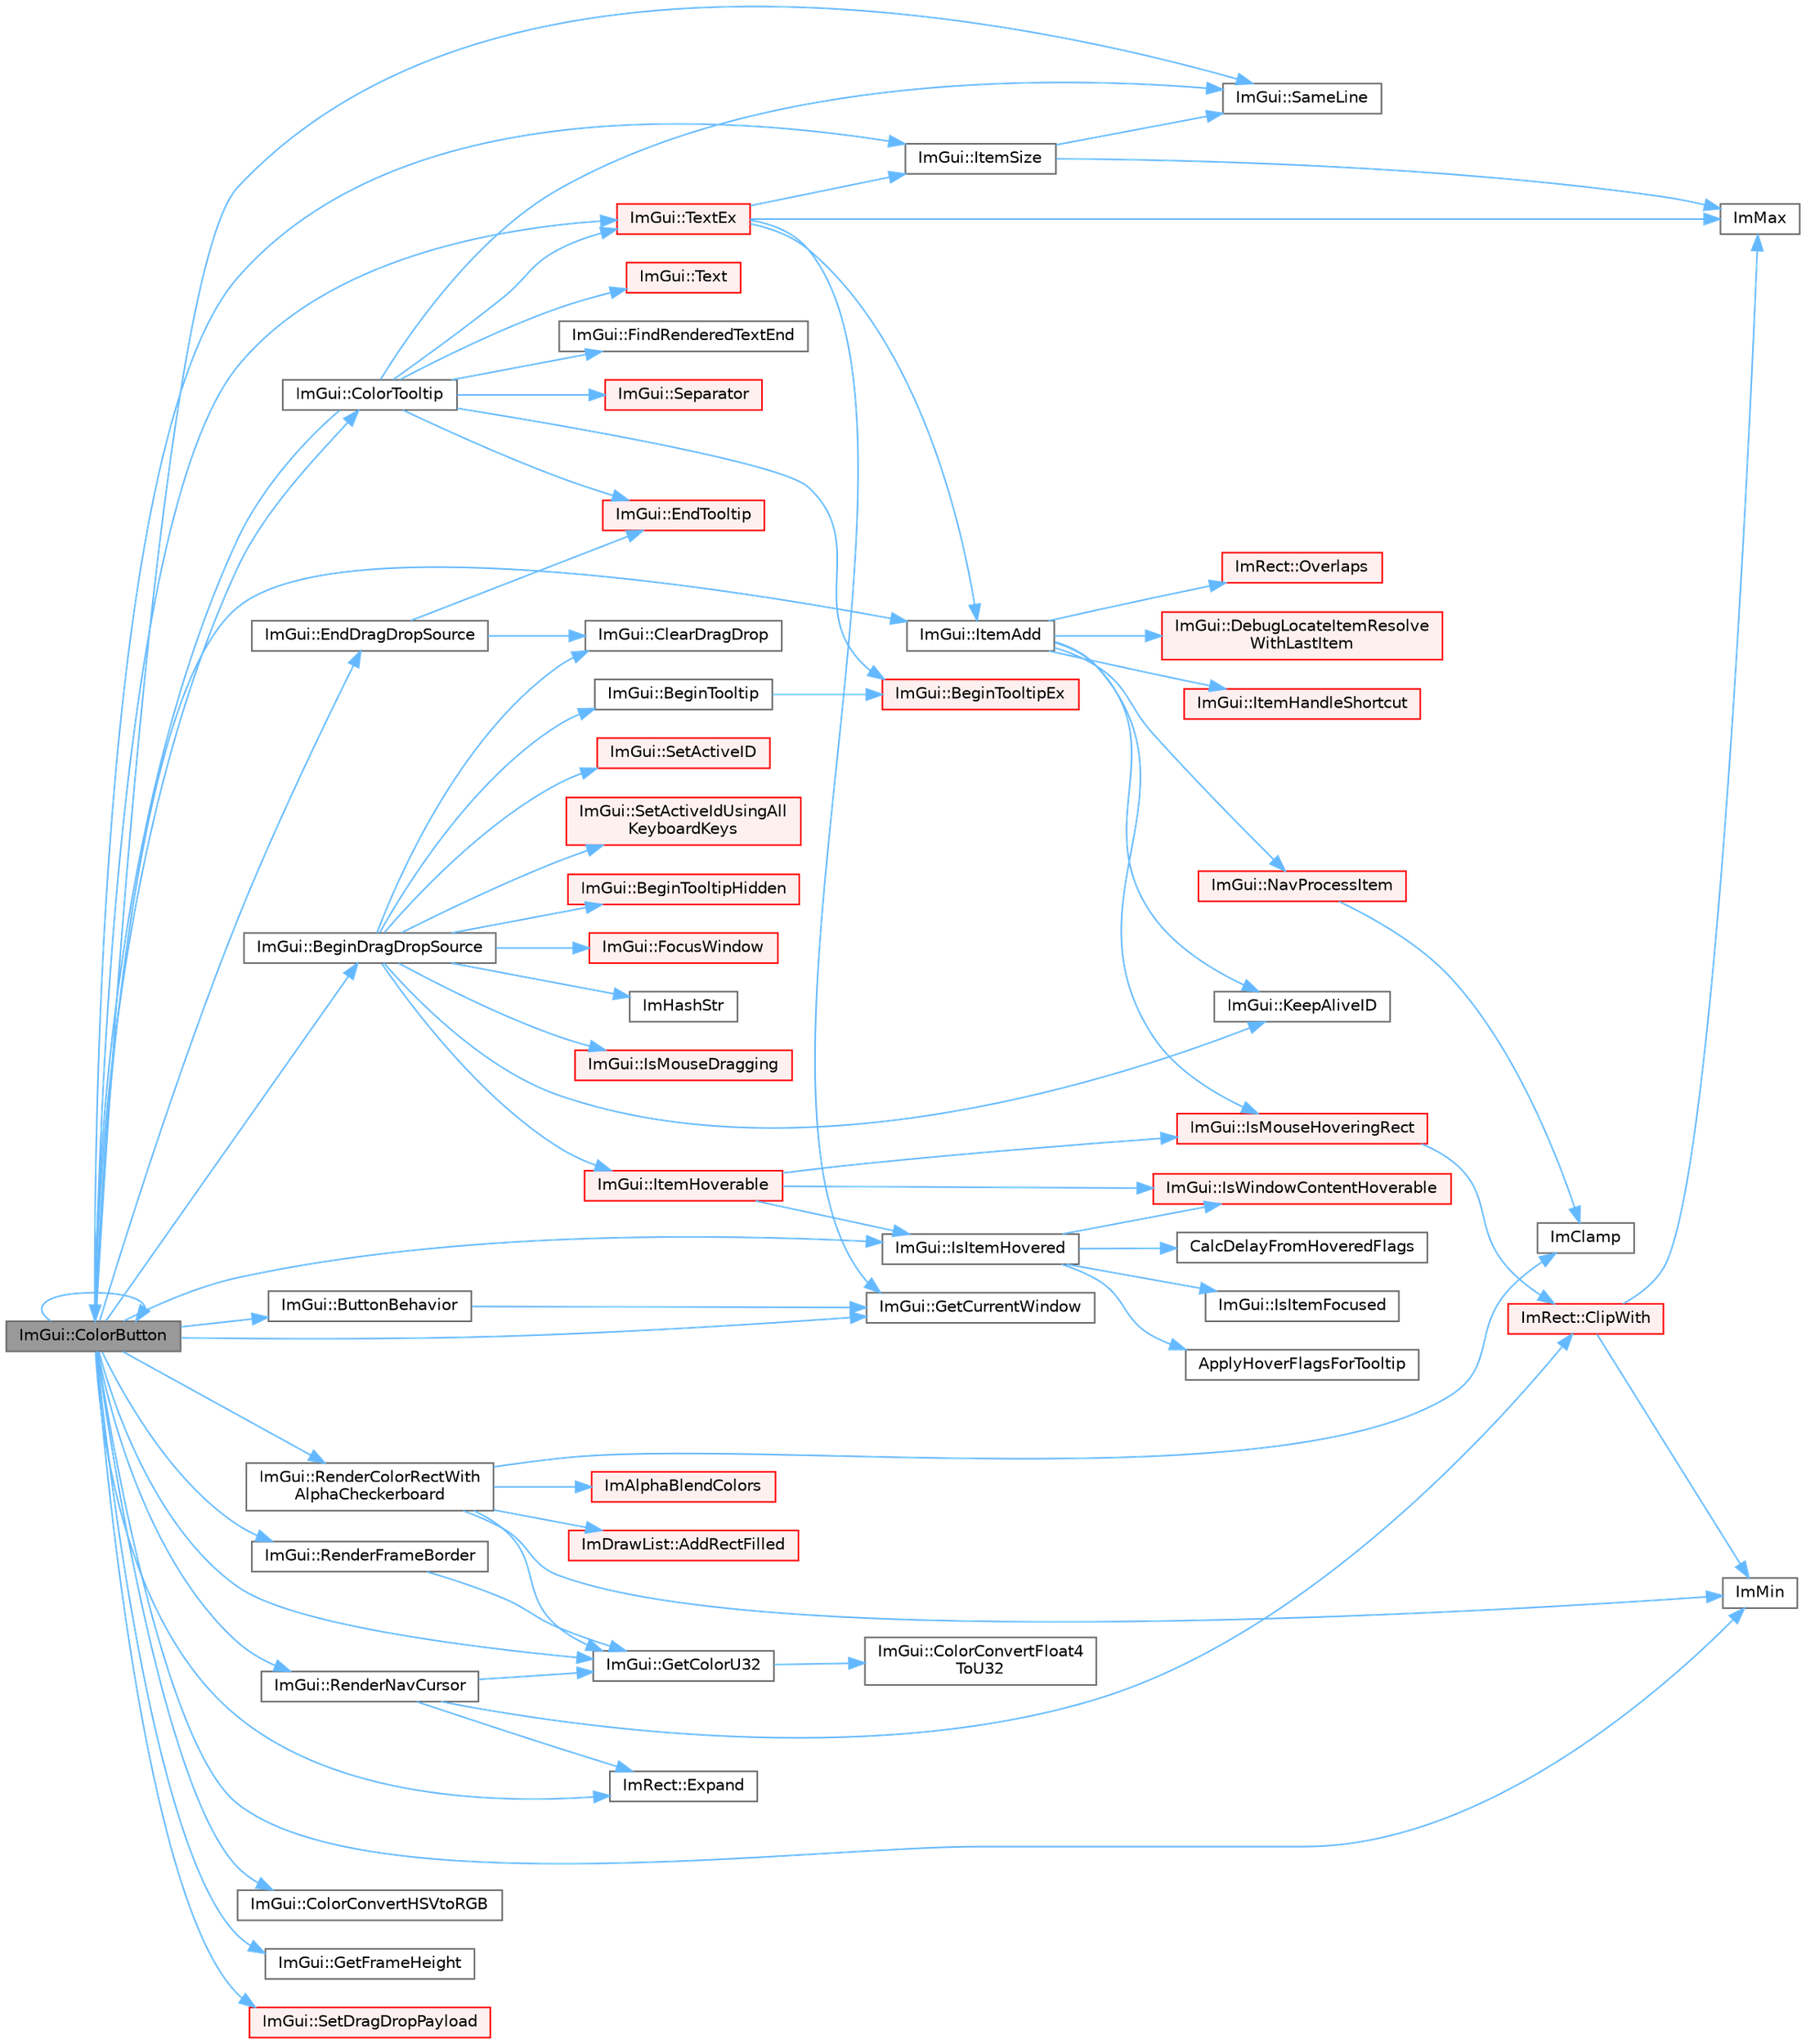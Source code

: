 digraph "ImGui::ColorButton"
{
 // LATEX_PDF_SIZE
  bgcolor="transparent";
  edge [fontname=Helvetica,fontsize=10,labelfontname=Helvetica,labelfontsize=10];
  node [fontname=Helvetica,fontsize=10,shape=box,height=0.2,width=0.4];
  rankdir="LR";
  Node1 [id="Node000001",label="ImGui::ColorButton",height=0.2,width=0.4,color="gray40", fillcolor="grey60", style="filled", fontcolor="black",tooltip=" "];
  Node1 -> Node2 [id="edge1_Node000001_Node000002",color="steelblue1",style="solid",tooltip=" "];
  Node2 [id="Node000002",label="ImGui::BeginDragDropSource",height=0.2,width=0.4,color="grey40", fillcolor="white", style="filled",URL="$namespace_im_gui.html#ac2609b0f034d3bcd8d70d26df8694eaa",tooltip=" "];
  Node2 -> Node3 [id="edge2_Node000002_Node000003",color="steelblue1",style="solid",tooltip=" "];
  Node3 [id="Node000003",label="ImGui::BeginTooltip",height=0.2,width=0.4,color="grey40", fillcolor="white", style="filled",URL="$namespace_im_gui.html#a0609fbb218702a720c383c87d0c545a2",tooltip=" "];
  Node3 -> Node4 [id="edge3_Node000003_Node000004",color="steelblue1",style="solid",tooltip=" "];
  Node4 [id="Node000004",label="ImGui::BeginTooltipEx",height=0.2,width=0.4,color="red", fillcolor="#FFF0F0", style="filled",URL="$namespace_im_gui.html#a18b17a0b20c3f2a16068b84210cfded4",tooltip=" "];
  Node2 -> Node514 [id="edge4_Node000002_Node000514",color="steelblue1",style="solid",tooltip=" "];
  Node514 [id="Node000514",label="ImGui::BeginTooltipHidden",height=0.2,width=0.4,color="red", fillcolor="#FFF0F0", style="filled",URL="$namespace_im_gui.html#a2c44a13b5e210dbfc7de98024c25db8e",tooltip=" "];
  Node2 -> Node25 [id="edge5_Node000002_Node000025",color="steelblue1",style="solid",tooltip=" "];
  Node25 [id="Node000025",label="ImGui::ClearDragDrop",height=0.2,width=0.4,color="grey40", fillcolor="white", style="filled",URL="$namespace_im_gui.html#adae8f94649956a2a717c00dbf81a5df9",tooltip=" "];
  Node2 -> Node134 [id="edge6_Node000002_Node000134",color="steelblue1",style="solid",tooltip=" "];
  Node134 [id="Node000134",label="ImGui::FocusWindow",height=0.2,width=0.4,color="red", fillcolor="#FFF0F0", style="filled",URL="$namespace_im_gui.html#a27aa6f2f3aa11778c6d023b1b223f262",tooltip=" "];
  Node2 -> Node232 [id="edge7_Node000002_Node000232",color="steelblue1",style="solid",tooltip=" "];
  Node232 [id="Node000232",label="ImHashStr",height=0.2,width=0.4,color="grey40", fillcolor="white", style="filled",URL="$imgui_8cpp.html#ab6659b5d67f7a3369e099ce890e12223",tooltip=" "];
  Node2 -> Node477 [id="edge8_Node000002_Node000477",color="steelblue1",style="solid",tooltip=" "];
  Node477 [id="Node000477",label="ImGui::IsMouseDragging",height=0.2,width=0.4,color="red", fillcolor="#FFF0F0", style="filled",URL="$namespace_im_gui.html#a0fc57160c83b9f2707fa762f8ac2f8ba",tooltip=" "];
  Node2 -> Node315 [id="edge9_Node000002_Node000315",color="steelblue1",style="solid",tooltip=" "];
  Node315 [id="Node000315",label="ImGui::ItemHoverable",height=0.2,width=0.4,color="red", fillcolor="#FFF0F0", style="filled",URL="$namespace_im_gui.html#a1d7304e335dbe35c4d97b67854111ed2",tooltip=" "];
  Node315 -> Node269 [id="edge10_Node000315_Node000269",color="steelblue1",style="solid",tooltip=" "];
  Node269 [id="Node000269",label="ImGui::IsItemHovered",height=0.2,width=0.4,color="grey40", fillcolor="white", style="filled",URL="$namespace_im_gui.html#ac9a400eff3a9561d95e80486c52a660b",tooltip=" "];
  Node269 -> Node180 [id="edge11_Node000269_Node000180",color="steelblue1",style="solid",tooltip=" "];
  Node180 [id="Node000180",label="ApplyHoverFlagsForTooltip",height=0.2,width=0.4,color="grey40", fillcolor="white", style="filled",URL="$imgui_8cpp.html#a989cfbd85e6f3d725efd883c4275872e",tooltip=" "];
  Node269 -> Node270 [id="edge12_Node000269_Node000270",color="steelblue1",style="solid",tooltip=" "];
  Node270 [id="Node000270",label="CalcDelayFromHoveredFlags",height=0.2,width=0.4,color="grey40", fillcolor="white", style="filled",URL="$imgui_8cpp.html#a486a2f0ac6b8bc3c18f14d08b3c808d6",tooltip=" "];
  Node269 -> Node271 [id="edge13_Node000269_Node000271",color="steelblue1",style="solid",tooltip=" "];
  Node271 [id="Node000271",label="ImGui::IsItemFocused",height=0.2,width=0.4,color="grey40", fillcolor="white", style="filled",URL="$namespace_im_gui.html#add3290865a67327258c3a32b695adb28",tooltip=" "];
  Node269 -> Node183 [id="edge14_Node000269_Node000183",color="steelblue1",style="solid",tooltip=" "];
  Node183 [id="Node000183",label="ImGui::IsWindowContentHoverable",height=0.2,width=0.4,color="red", fillcolor="#FFF0F0", style="filled",URL="$namespace_im_gui.html#ab3095c274afa3c3d73e1d5cae190f469",tooltip=" "];
  Node315 -> Node76 [id="edge15_Node000315_Node000076",color="steelblue1",style="solid",tooltip=" "];
  Node76 [id="Node000076",label="ImGui::IsMouseHoveringRect",height=0.2,width=0.4,color="red", fillcolor="#FFF0F0", style="filled",URL="$namespace_im_gui.html#ae0b8ea0e06c457316d6aed6c5b2a1c25",tooltip=" "];
  Node76 -> Node77 [id="edge16_Node000076_Node000077",color="steelblue1",style="solid",tooltip=" "];
  Node77 [id="Node000077",label="ImRect::ClipWith",height=0.2,width=0.4,color="red", fillcolor="#FFF0F0", style="filled",URL="$struct_im_rect.html#ac02d5cf6ce0358aea9ed9df43d368f3f",tooltip=" "];
  Node77 -> Node8 [id="edge17_Node000077_Node000008",color="steelblue1",style="solid",tooltip=" "];
  Node8 [id="Node000008",label="ImMax",height=0.2,width=0.4,color="grey40", fillcolor="white", style="filled",URL="$imgui__internal_8h.html#a7667efd95147d0422f140917c71a9226",tooltip=" "];
  Node77 -> Node9 [id="edge18_Node000077_Node000009",color="steelblue1",style="solid",tooltip=" "];
  Node9 [id="Node000009",label="ImMin",height=0.2,width=0.4,color="grey40", fillcolor="white", style="filled",URL="$imgui__internal_8h.html#a7f9d7828066a9d61b5630adcdf4655d3",tooltip=" "];
  Node315 -> Node183 [id="edge19_Node000315_Node000183",color="steelblue1",style="solid",tooltip=" "];
  Node2 -> Node82 [id="edge20_Node000002_Node000082",color="steelblue1",style="solid",tooltip=" "];
  Node82 [id="Node000082",label="ImGui::KeepAliveID",height=0.2,width=0.4,color="grey40", fillcolor="white", style="filled",URL="$namespace_im_gui.html#a85a245c78a9f7c351636bdad6e60c488",tooltip=" "];
  Node2 -> Node140 [id="edge21_Node000002_Node000140",color="steelblue1",style="solid",tooltip=" "];
  Node140 [id="Node000140",label="ImGui::SetActiveID",height=0.2,width=0.4,color="red", fillcolor="#FFF0F0", style="filled",URL="$namespace_im_gui.html#a27b8ace13a8c421ee8405f0cbebe4ead",tooltip=" "];
  Node2 -> Node488 [id="edge22_Node000002_Node000488",color="steelblue1",style="solid",tooltip=" "];
  Node488 [id="Node000488",label="ImGui::SetActiveIdUsingAll\lKeyboardKeys",height=0.2,width=0.4,color="red", fillcolor="#FFF0F0", style="filled",URL="$namespace_im_gui.html#a5e5b2b1969b119d6932116f28fbd4d53",tooltip=" "];
  Node1 -> Node29 [id="edge23_Node000001_Node000029",color="steelblue1",style="solid",tooltip=" "];
  Node29 [id="Node000029",label="ImGui::ButtonBehavior",height=0.2,width=0.4,color="grey40", fillcolor="white", style="filled",URL="$namespace_im_gui.html#a65a4f18b1bc8ce0f351687922089f374",tooltip=" "];
  Node29 -> Node30 [id="edge24_Node000029_Node000030",color="steelblue1",style="solid",tooltip=" "];
  Node30 [id="Node000030",label="ImGui::GetCurrentWindow",height=0.2,width=0.4,color="grey40", fillcolor="white", style="filled",URL="$namespace_im_gui.html#ac452417b5004ca16a814a72cff153526",tooltip=" "];
  Node1 -> Node1 [id="edge25_Node000001_Node000001",color="steelblue1",style="solid",tooltip=" "];
  Node1 -> Node515 [id="edge26_Node000001_Node000515",color="steelblue1",style="solid",tooltip=" "];
  Node515 [id="Node000515",label="ImGui::ColorConvertHSVtoRGB",height=0.2,width=0.4,color="grey40", fillcolor="white", style="filled",URL="$namespace_im_gui.html#a074427678b3e56378b7dcdefa4c8b5c7",tooltip=" "];
  Node1 -> Node516 [id="edge27_Node000001_Node000516",color="steelblue1",style="solid",tooltip=" "];
  Node516 [id="Node000516",label="ImGui::ColorTooltip",height=0.2,width=0.4,color="grey40", fillcolor="white", style="filled",URL="$namespace_im_gui.html#afad90b366b6471e3b13175c0ebeb26c8",tooltip=" "];
  Node516 -> Node4 [id="edge28_Node000516_Node000004",color="steelblue1",style="solid",tooltip=" "];
  Node516 -> Node1 [id="edge29_Node000516_Node000001",color="steelblue1",style="solid",tooltip=" "];
  Node516 -> Node26 [id="edge30_Node000516_Node000026",color="steelblue1",style="solid",tooltip=" "];
  Node26 [id="Node000026",label="ImGui::EndTooltip",height=0.2,width=0.4,color="red", fillcolor="#FFF0F0", style="filled",URL="$namespace_im_gui.html#ac8d75c160cfdf43d512f773ca133a1c6",tooltip=" "];
  Node516 -> Node102 [id="edge31_Node000516_Node000102",color="steelblue1",style="solid",tooltip=" "];
  Node102 [id="Node000102",label="ImGui::FindRenderedTextEnd",height=0.2,width=0.4,color="grey40", fillcolor="white", style="filled",URL="$namespace_im_gui.html#a7671e1dbc803a31b06081b52a771d83f",tooltip=" "];
  Node516 -> Node132 [id="edge32_Node000516_Node000132",color="steelblue1",style="solid",tooltip=" "];
  Node132 [id="Node000132",label="ImGui::SameLine",height=0.2,width=0.4,color="grey40", fillcolor="white", style="filled",URL="$namespace_im_gui.html#addd433eb3aae59119e341e80db474f66",tooltip=" "];
  Node516 -> Node332 [id="edge33_Node000516_Node000332",color="steelblue1",style="solid",tooltip=" "];
  Node332 [id="Node000332",label="ImGui::Separator",height=0.2,width=0.4,color="red", fillcolor="#FFF0F0", style="filled",URL="$namespace_im_gui.html#a191123597a5084d003c8beac7eeb029e",tooltip=" "];
  Node516 -> Node517 [id="edge34_Node000516_Node000517",color="steelblue1",style="solid",tooltip=" "];
  Node517 [id="Node000517",label="ImGui::Text",height=0.2,width=0.4,color="red", fillcolor="#FFF0F0", style="filled",URL="$namespace_im_gui.html#a9e7b83611fe441d54fad2effb4bf4965",tooltip=" "];
  Node516 -> Node518 [id="edge35_Node000516_Node000518",color="steelblue1",style="solid",tooltip=" "];
  Node518 [id="Node000518",label="ImGui::TextEx",height=0.2,width=0.4,color="red", fillcolor="#FFF0F0", style="filled",URL="$namespace_im_gui.html#aae6420fec03511fd478d9108f31e6b5f",tooltip=" "];
  Node518 -> Node30 [id="edge36_Node000518_Node000030",color="steelblue1",style="solid",tooltip=" "];
  Node518 -> Node8 [id="edge37_Node000518_Node000008",color="steelblue1",style="solid",tooltip=" "];
  Node518 -> Node54 [id="edge38_Node000518_Node000054",color="steelblue1",style="solid",tooltip=" "];
  Node54 [id="Node000054",label="ImGui::ItemAdd",height=0.2,width=0.4,color="grey40", fillcolor="white", style="filled",URL="$namespace_im_gui.html#a0c2ccafc8d403c02a6590ac21157b9ac",tooltip=" "];
  Node54 -> Node55 [id="edge39_Node000054_Node000055",color="steelblue1",style="solid",tooltip=" "];
  Node55 [id="Node000055",label="ImGui::DebugLocateItemResolve\lWithLastItem",height=0.2,width=0.4,color="red", fillcolor="#FFF0F0", style="filled",URL="$namespace_im_gui.html#ae8ab0d7dfc90af8e82db3ed9e7829219",tooltip=" "];
  Node54 -> Node76 [id="edge40_Node000054_Node000076",color="steelblue1",style="solid",tooltip=" "];
  Node54 -> Node79 [id="edge41_Node000054_Node000079",color="steelblue1",style="solid",tooltip=" "];
  Node79 [id="Node000079",label="ImGui::ItemHandleShortcut",height=0.2,width=0.4,color="red", fillcolor="#FFF0F0", style="filled",URL="$namespace_im_gui.html#a338deb537666a886cf3ece08c07e9fa9",tooltip=" "];
  Node54 -> Node82 [id="edge42_Node000054_Node000082",color="steelblue1",style="solid",tooltip=" "];
  Node54 -> Node83 [id="edge43_Node000054_Node000083",color="steelblue1",style="solid",tooltip=" "];
  Node83 [id="Node000083",label="ImGui::NavProcessItem",height=0.2,width=0.4,color="red", fillcolor="#FFF0F0", style="filled",URL="$namespace_im_gui.html#aa217c2f0448788f3c064bf828a8f9d8f",tooltip=" "];
  Node83 -> Node13 [id="edge44_Node000083_Node000013",color="steelblue1",style="solid",tooltip=" "];
  Node13 [id="Node000013",label="ImClamp",height=0.2,width=0.4,color="grey40", fillcolor="white", style="filled",URL="$imgui__internal_8h.html#a6e61ede308bfd68c7434e17905a29fc8",tooltip=" "];
  Node54 -> Node111 [id="edge45_Node000054_Node000111",color="steelblue1",style="solid",tooltip=" "];
  Node111 [id="Node000111",label="ImRect::Overlaps",height=0.2,width=0.4,color="red", fillcolor="#FFF0F0", style="filled",URL="$struct_im_rect.html#a0af3bade3781e5e7c6afdf71ccfb0d43",tooltip=" "];
  Node518 -> Node131 [id="edge46_Node000518_Node000131",color="steelblue1",style="solid",tooltip=" "];
  Node131 [id="Node000131",label="ImGui::ItemSize",height=0.2,width=0.4,color="grey40", fillcolor="white", style="filled",URL="$namespace_im_gui.html#a4b5818a652d943ea54e0cec9fb3943d7",tooltip=" "];
  Node131 -> Node8 [id="edge47_Node000131_Node000008",color="steelblue1",style="solid",tooltip=" "];
  Node131 -> Node132 [id="edge48_Node000131_Node000132",color="steelblue1",style="solid",tooltip=" "];
  Node1 -> Node24 [id="edge49_Node000001_Node000024",color="steelblue1",style="solid",tooltip=" "];
  Node24 [id="Node000024",label="ImGui::EndDragDropSource",height=0.2,width=0.4,color="grey40", fillcolor="white", style="filled",URL="$namespace_im_gui.html#a02f225fefff2a046038ed99ab20606da",tooltip=" "];
  Node24 -> Node25 [id="edge50_Node000024_Node000025",color="steelblue1",style="solid",tooltip=" "];
  Node24 -> Node26 [id="edge51_Node000024_Node000026",color="steelblue1",style="solid",tooltip=" "];
  Node1 -> Node169 [id="edge52_Node000001_Node000169",color="steelblue1",style="solid",tooltip=" "];
  Node169 [id="Node000169",label="ImRect::Expand",height=0.2,width=0.4,color="grey40", fillcolor="white", style="filled",URL="$struct_im_rect.html#af33a7424c3341d08acd69da30c27c753",tooltip=" "];
  Node1 -> Node31 [id="edge53_Node000001_Node000031",color="steelblue1",style="solid",tooltip=" "];
  Node31 [id="Node000031",label="ImGui::GetColorU32",height=0.2,width=0.4,color="grey40", fillcolor="white", style="filled",URL="$namespace_im_gui.html#a0de2d9bd347d9866511eb8d014e62556",tooltip=" "];
  Node31 -> Node32 [id="edge54_Node000031_Node000032",color="steelblue1",style="solid",tooltip=" "];
  Node32 [id="Node000032",label="ImGui::ColorConvertFloat4\lToU32",height=0.2,width=0.4,color="grey40", fillcolor="white", style="filled",URL="$namespace_im_gui.html#abe2691de0b1a71c774ab24cc91564a94",tooltip=" "];
  Node1 -> Node30 [id="edge55_Node000001_Node000030",color="steelblue1",style="solid",tooltip=" "];
  Node1 -> Node206 [id="edge56_Node000001_Node000206",color="steelblue1",style="solid",tooltip=" "];
  Node206 [id="Node000206",label="ImGui::GetFrameHeight",height=0.2,width=0.4,color="grey40", fillcolor="white", style="filled",URL="$namespace_im_gui.html#ae560f17cf3262017cee888d1eb77f294",tooltip=" "];
  Node1 -> Node9 [id="edge57_Node000001_Node000009",color="steelblue1",style="solid",tooltip=" "];
  Node1 -> Node269 [id="edge58_Node000001_Node000269",color="steelblue1",style="solid",tooltip=" "];
  Node1 -> Node54 [id="edge59_Node000001_Node000054",color="steelblue1",style="solid",tooltip=" "];
  Node1 -> Node131 [id="edge60_Node000001_Node000131",color="steelblue1",style="solid",tooltip=" "];
  Node1 -> Node523 [id="edge61_Node000001_Node000523",color="steelblue1",style="solid",tooltip=" "];
  Node523 [id="Node000523",label="ImGui::RenderColorRectWith\lAlphaCheckerboard",height=0.2,width=0.4,color="grey40", fillcolor="white", style="filled",URL="$namespace_im_gui.html#a1c7b45570a114af08b0c2e16a7acceae",tooltip=" "];
  Node523 -> Node90 [id="edge62_Node000523_Node000090",color="steelblue1",style="solid",tooltip=" "];
  Node90 [id="Node000090",label="ImDrawList::AddRectFilled",height=0.2,width=0.4,color="red", fillcolor="#FFF0F0", style="filled",URL="$struct_im_draw_list.html#a6b16ab764160b0251d2e7b3bd08c1ffc",tooltip=" "];
  Node523 -> Node31 [id="edge63_Node000523_Node000031",color="steelblue1",style="solid",tooltip=" "];
  Node523 -> Node524 [id="edge64_Node000523_Node000524",color="steelblue1",style="solid",tooltip=" "];
  Node524 [id="Node000524",label="ImAlphaBlendColors",height=0.2,width=0.4,color="red", fillcolor="#FFF0F0", style="filled",URL="$imgui_8cpp.html#a8443a92b89839183c25f2b6a21599039",tooltip=" "];
  Node523 -> Node13 [id="edge65_Node000523_Node000013",color="steelblue1",style="solid",tooltip=" "];
  Node523 -> Node9 [id="edge66_Node000523_Node000009",color="steelblue1",style="solid",tooltip=" "];
  Node1 -> Node254 [id="edge67_Node000001_Node000254",color="steelblue1",style="solid",tooltip=" "];
  Node254 [id="Node000254",label="ImGui::RenderFrameBorder",height=0.2,width=0.4,color="grey40", fillcolor="white", style="filled",URL="$namespace_im_gui.html#adc76239c2006e66f8dab7638529a763d",tooltip=" "];
  Node254 -> Node31 [id="edge68_Node000254_Node000031",color="steelblue1",style="solid",tooltip=" "];
  Node1 -> Node210 [id="edge69_Node000001_Node000210",color="steelblue1",style="solid",tooltip=" "];
  Node210 [id="Node000210",label="ImGui::RenderNavCursor",height=0.2,width=0.4,color="grey40", fillcolor="white", style="filled",URL="$namespace_im_gui.html#a2722dcfe26c7f6e8cd522102ef5b7df2",tooltip=" "];
  Node210 -> Node77 [id="edge70_Node000210_Node000077",color="steelblue1",style="solid",tooltip=" "];
  Node210 -> Node169 [id="edge71_Node000210_Node000169",color="steelblue1",style="solid",tooltip=" "];
  Node210 -> Node31 [id="edge72_Node000210_Node000031",color="steelblue1",style="solid",tooltip=" "];
  Node1 -> Node132 [id="edge73_Node000001_Node000132",color="steelblue1",style="solid",tooltip=" "];
  Node1 -> Node362 [id="edge74_Node000001_Node000362",color="steelblue1",style="solid",tooltip=" "];
  Node362 [id="Node000362",label="ImGui::SetDragDropPayload",height=0.2,width=0.4,color="red", fillcolor="#FFF0F0", style="filled",URL="$namespace_im_gui.html#a45f9694c878e79127c63d20d8955e07f",tooltip=" "];
  Node1 -> Node518 [id="edge75_Node000001_Node000518",color="steelblue1",style="solid",tooltip=" "];
}
